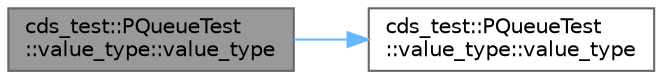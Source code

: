 digraph "cds_test::PQueueTest::value_type::value_type"
{
 // LATEX_PDF_SIZE
  bgcolor="transparent";
  edge [fontname=Helvetica,fontsize=10,labelfontname=Helvetica,labelfontsize=10];
  node [fontname=Helvetica,fontsize=10,shape=box,height=0.2,width=0.4];
  rankdir="LR";
  Node1 [id="Node000001",label="cds_test::PQueueTest\l::value_type::value_type",height=0.2,width=0.4,color="gray40", fillcolor="grey60", style="filled", fontcolor="black",tooltip=" "];
  Node1 -> Node2 [id="edge1_Node000001_Node000002",color="steelblue1",style="solid",tooltip=" "];
  Node2 [id="Node000002",label="cds_test::PQueueTest\l::value_type::value_type",height=0.2,width=0.4,color="grey40", fillcolor="white", style="filled",URL="$structcds__test_1_1_p_queue_test_1_1value__type.html#aaeeee0a137401c13389be71782894780",tooltip=" "];
}
